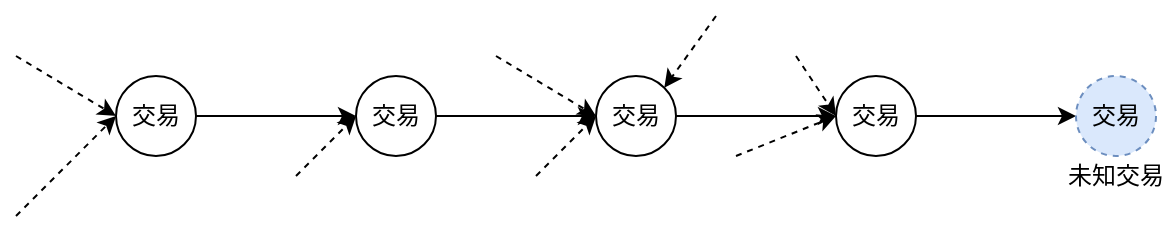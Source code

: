 <mxfile version="13.7.7" type="github" pages="2">
  <diagram id="jmghNwssyLH3pHcshSl-" name="Page-1">
    <mxGraphModel dx="1248" dy="713" grid="1" gridSize="10" guides="1" tooltips="1" connect="1" arrows="1" fold="1" page="1" pageScale="1" pageWidth="827" pageHeight="1169" math="0" shadow="0">
      <root>
        <mxCell id="0" />
        <mxCell id="1" parent="0" />
        <mxCell id="nFDP5_dd2hBPUxauLIHV-8" style="edgeStyle=orthogonalEdgeStyle;rounded=0;orthogonalLoop=1;jettySize=auto;html=1;entryX=0;entryY=0.5;entryDx=0;entryDy=0;" parent="1" source="nFDP5_dd2hBPUxauLIHV-2" target="nFDP5_dd2hBPUxauLIHV-3" edge="1">
          <mxGeometry relative="1" as="geometry" />
        </mxCell>
        <mxCell id="nFDP5_dd2hBPUxauLIHV-2" value="交易" style="ellipse;whiteSpace=wrap;html=1;aspect=fixed;" parent="1" vertex="1">
          <mxGeometry x="160" y="80" width="40" height="40" as="geometry" />
        </mxCell>
        <mxCell id="nFDP5_dd2hBPUxauLIHV-9" style="edgeStyle=orthogonalEdgeStyle;rounded=0;orthogonalLoop=1;jettySize=auto;html=1;exitX=1;exitY=0.5;exitDx=0;exitDy=0;entryX=0;entryY=0.5;entryDx=0;entryDy=0;" parent="1" source="nFDP5_dd2hBPUxauLIHV-3" target="nFDP5_dd2hBPUxauLIHV-4" edge="1">
          <mxGeometry relative="1" as="geometry" />
        </mxCell>
        <mxCell id="nFDP5_dd2hBPUxauLIHV-3" value="交易" style="ellipse;whiteSpace=wrap;html=1;aspect=fixed;" parent="1" vertex="1">
          <mxGeometry x="280" y="80" width="40" height="40" as="geometry" />
        </mxCell>
        <mxCell id="nFDP5_dd2hBPUxauLIHV-10" style="edgeStyle=orthogonalEdgeStyle;rounded=0;orthogonalLoop=1;jettySize=auto;html=1;exitX=1;exitY=0.5;exitDx=0;exitDy=0;entryX=0;entryY=0.5;entryDx=0;entryDy=0;" parent="1" source="nFDP5_dd2hBPUxauLIHV-4" target="nFDP5_dd2hBPUxauLIHV-5" edge="1">
          <mxGeometry relative="1" as="geometry" />
        </mxCell>
        <mxCell id="nFDP5_dd2hBPUxauLIHV-4" value="交易" style="ellipse;whiteSpace=wrap;html=1;aspect=fixed;" parent="1" vertex="1">
          <mxGeometry x="400" y="80" width="40" height="40" as="geometry" />
        </mxCell>
        <mxCell id="nFDP5_dd2hBPUxauLIHV-11" style="edgeStyle=orthogonalEdgeStyle;rounded=0;orthogonalLoop=1;jettySize=auto;html=1;exitX=1;exitY=0.5;exitDx=0;exitDy=0;entryX=0;entryY=0.5;entryDx=0;entryDy=0;" parent="1" source="nFDP5_dd2hBPUxauLIHV-5" target="nFDP5_dd2hBPUxauLIHV-6" edge="1">
          <mxGeometry relative="1" as="geometry" />
        </mxCell>
        <mxCell id="nFDP5_dd2hBPUxauLIHV-5" value="交易" style="ellipse;whiteSpace=wrap;html=1;aspect=fixed;" parent="1" vertex="1">
          <mxGeometry x="520" y="80" width="40" height="40" as="geometry" />
        </mxCell>
        <mxCell id="nFDP5_dd2hBPUxauLIHV-6" value="交易" style="ellipse;whiteSpace=wrap;html=1;aspect=fixed;fillColor=#dae8fc;strokeColor=#6c8ebf;dashed=1;" parent="1" vertex="1">
          <mxGeometry x="640" y="80" width="40" height="40" as="geometry" />
        </mxCell>
        <mxCell id="nFDP5_dd2hBPUxauLIHV-7" value="未知交易" style="text;html=1;strokeColor=none;fillColor=none;align=center;verticalAlign=middle;whiteSpace=wrap;rounded=0;" parent="1" vertex="1">
          <mxGeometry x="635" y="120" width="50" height="20" as="geometry" />
        </mxCell>
        <mxCell id="nFDP5_dd2hBPUxauLIHV-12" value="" style="endArrow=classic;html=1;dashed=1;" parent="1" edge="1">
          <mxGeometry width="50" height="50" relative="1" as="geometry">
            <mxPoint x="110" y="150" as="sourcePoint" />
            <mxPoint x="160" y="100" as="targetPoint" />
          </mxGeometry>
        </mxCell>
        <mxCell id="nFDP5_dd2hBPUxauLIHV-13" value="" style="endArrow=classic;html=1;dashed=1;" parent="1" edge="1">
          <mxGeometry width="50" height="50" relative="1" as="geometry">
            <mxPoint x="250" y="130" as="sourcePoint" />
            <mxPoint x="280" y="100" as="targetPoint" />
          </mxGeometry>
        </mxCell>
        <mxCell id="nFDP5_dd2hBPUxauLIHV-14" value="" style="endArrow=classic;html=1;dashed=1;" parent="1" edge="1">
          <mxGeometry width="50" height="50" relative="1" as="geometry">
            <mxPoint x="370" y="130" as="sourcePoint" />
            <mxPoint x="400" y="100" as="targetPoint" />
          </mxGeometry>
        </mxCell>
        <mxCell id="nFDP5_dd2hBPUxauLIHV-15" value="" style="endArrow=classic;html=1;dashed=1;" parent="1" edge="1">
          <mxGeometry width="50" height="50" relative="1" as="geometry">
            <mxPoint x="470" y="120" as="sourcePoint" />
            <mxPoint x="520" y="100" as="targetPoint" />
          </mxGeometry>
        </mxCell>
        <mxCell id="nFDP5_dd2hBPUxauLIHV-16" value="" style="endArrow=classic;html=1;dashed=1;" parent="1" edge="1">
          <mxGeometry width="50" height="50" relative="1" as="geometry">
            <mxPoint x="110" y="70" as="sourcePoint" />
            <mxPoint x="160" y="100" as="targetPoint" />
          </mxGeometry>
        </mxCell>
        <mxCell id="nFDP5_dd2hBPUxauLIHV-17" value="" style="endArrow=classic;html=1;dashed=1;" parent="1" edge="1">
          <mxGeometry width="50" height="50" relative="1" as="geometry">
            <mxPoint x="350" y="70" as="sourcePoint" />
            <mxPoint x="400" y="100" as="targetPoint" />
          </mxGeometry>
        </mxCell>
        <mxCell id="nFDP5_dd2hBPUxauLIHV-21" value="" style="endArrow=classic;html=1;dashed=1;" parent="1" edge="1">
          <mxGeometry width="50" height="50" relative="1" as="geometry">
            <mxPoint x="500" y="70" as="sourcePoint" />
            <mxPoint x="520" y="100" as="targetPoint" />
          </mxGeometry>
        </mxCell>
        <mxCell id="6ASJMOb9bOUWmwXRk3DR-2" value="" style="endArrow=classic;html=1;dashed=1;entryX=1;entryY=0;entryDx=0;entryDy=0;" parent="1" target="nFDP5_dd2hBPUxauLIHV-4" edge="1">
          <mxGeometry width="50" height="50" relative="1" as="geometry">
            <mxPoint x="460" y="50" as="sourcePoint" />
            <mxPoint x="450" y="20" as="targetPoint" />
          </mxGeometry>
        </mxCell>
      </root>
    </mxGraphModel>
  </diagram>
  <diagram id="3RimUOoIFT7mB7-awOvK" name="Page-2">
    <mxGraphModel dx="1248" dy="713" grid="1" gridSize="10" guides="1" tooltips="1" connect="1" arrows="1" fold="1" page="1" pageScale="1" pageWidth="827" pageHeight="1169" math="0" shadow="0">
      <root>
        <mxCell id="5epFUEFC43Ss4Awlk9QP-0" />
        <mxCell id="5epFUEFC43Ss4Awlk9QP-1" parent="5epFUEFC43Ss4Awlk9QP-0" />
        <mxCell id="5epFUEFC43Ss4Awlk9QP-2" value="" style="group" vertex="1" connectable="0" parent="5epFUEFC43Ss4Awlk9QP-1">
          <mxGeometry x="40" y="80" width="360" height="40" as="geometry" />
        </mxCell>
        <mxCell id="5epFUEFC43Ss4Awlk9QP-3" value="" style="rounded=0;whiteSpace=wrap;html=1;" vertex="1" parent="5epFUEFC43Ss4Awlk9QP-2">
          <mxGeometry width="40" height="40" as="geometry" />
        </mxCell>
        <mxCell id="5epFUEFC43Ss4Awlk9QP-4" value="" style="rounded=0;whiteSpace=wrap;html=1;" vertex="1" parent="5epFUEFC43Ss4Awlk9QP-2">
          <mxGeometry x="40" width="40" height="40" as="geometry" />
        </mxCell>
        <mxCell id="5epFUEFC43Ss4Awlk9QP-5" value="" style="rounded=0;whiteSpace=wrap;html=1;" vertex="1" parent="5epFUEFC43Ss4Awlk9QP-2">
          <mxGeometry x="80" width="40" height="40" as="geometry" />
        </mxCell>
        <mxCell id="5epFUEFC43Ss4Awlk9QP-6" value="" style="rounded=0;whiteSpace=wrap;html=1;" vertex="1" parent="5epFUEFC43Ss4Awlk9QP-2">
          <mxGeometry x="120.0" width="40" height="40" as="geometry" />
        </mxCell>
        <mxCell id="5epFUEFC43Ss4Awlk9QP-7" value="" style="rounded=0;whiteSpace=wrap;html=1;" vertex="1" parent="5epFUEFC43Ss4Awlk9QP-2">
          <mxGeometry x="200.0" width="40" height="40" as="geometry" />
        </mxCell>
        <mxCell id="5epFUEFC43Ss4Awlk9QP-8" value="" style="rounded=0;whiteSpace=wrap;html=1;" vertex="1" parent="5epFUEFC43Ss4Awlk9QP-2">
          <mxGeometry x="160" width="40" height="40" as="geometry" />
        </mxCell>
        <mxCell id="5epFUEFC43Ss4Awlk9QP-9" value="" style="rounded=0;whiteSpace=wrap;html=1;" vertex="1" parent="5epFUEFC43Ss4Awlk9QP-2">
          <mxGeometry x="240.0" width="40" height="40" as="geometry" />
        </mxCell>
        <mxCell id="5epFUEFC43Ss4Awlk9QP-10" value="" style="rounded=0;whiteSpace=wrap;html=1;fillColor=#f5f5f5;strokeColor=#666666;fontColor=#333333;" vertex="1" parent="5epFUEFC43Ss4Awlk9QP-2">
          <mxGeometry x="320" width="40" height="40" as="geometry" />
        </mxCell>
        <mxCell id="5epFUEFC43Ss4Awlk9QP-11" value="" style="rounded=0;whiteSpace=wrap;html=1;fillColor=#f5f5f5;strokeColor=#666666;fontColor=#333333;" vertex="1" parent="5epFUEFC43Ss4Awlk9QP-2">
          <mxGeometry x="280" width="40" height="40" as="geometry" />
        </mxCell>
        <mxCell id="5epFUEFC43Ss4Awlk9QP-12" value="" style="group" vertex="1" connectable="0" parent="5epFUEFC43Ss4Awlk9QP-1">
          <mxGeometry x="160" y="160" width="240" height="80" as="geometry" />
        </mxCell>
        <mxCell id="5epFUEFC43Ss4Awlk9QP-13" value="" style="rounded=0;whiteSpace=wrap;html=1;strokeColor=#6c8ebf;opacity=80;fillColor=#dae8fc;" vertex="1" parent="5epFUEFC43Ss4Awlk9QP-12">
          <mxGeometry width="160" height="80" as="geometry" />
        </mxCell>
        <mxCell id="5epFUEFC43Ss4Awlk9QP-14" value="" style="rounded=0;whiteSpace=wrap;html=1;fillColor=#d5e8d4;strokeColor=#82b366;opacity=80;" vertex="1" parent="5epFUEFC43Ss4Awlk9QP-12">
          <mxGeometry x="160.004" width="79.996" height="80" as="geometry" />
        </mxCell>
        <mxCell id="5epFUEFC43Ss4Awlk9QP-15" value="" style="rounded=0;whiteSpace=wrap;html=1;fillColor=#f8cecc;strokeColor=#b85450;" vertex="1" parent="5epFUEFC43Ss4Awlk9QP-1">
          <mxGeometry x="160" y="30" width="40" height="40" as="geometry" />
        </mxCell>
      </root>
    </mxGraphModel>
  </diagram>
</mxfile>
